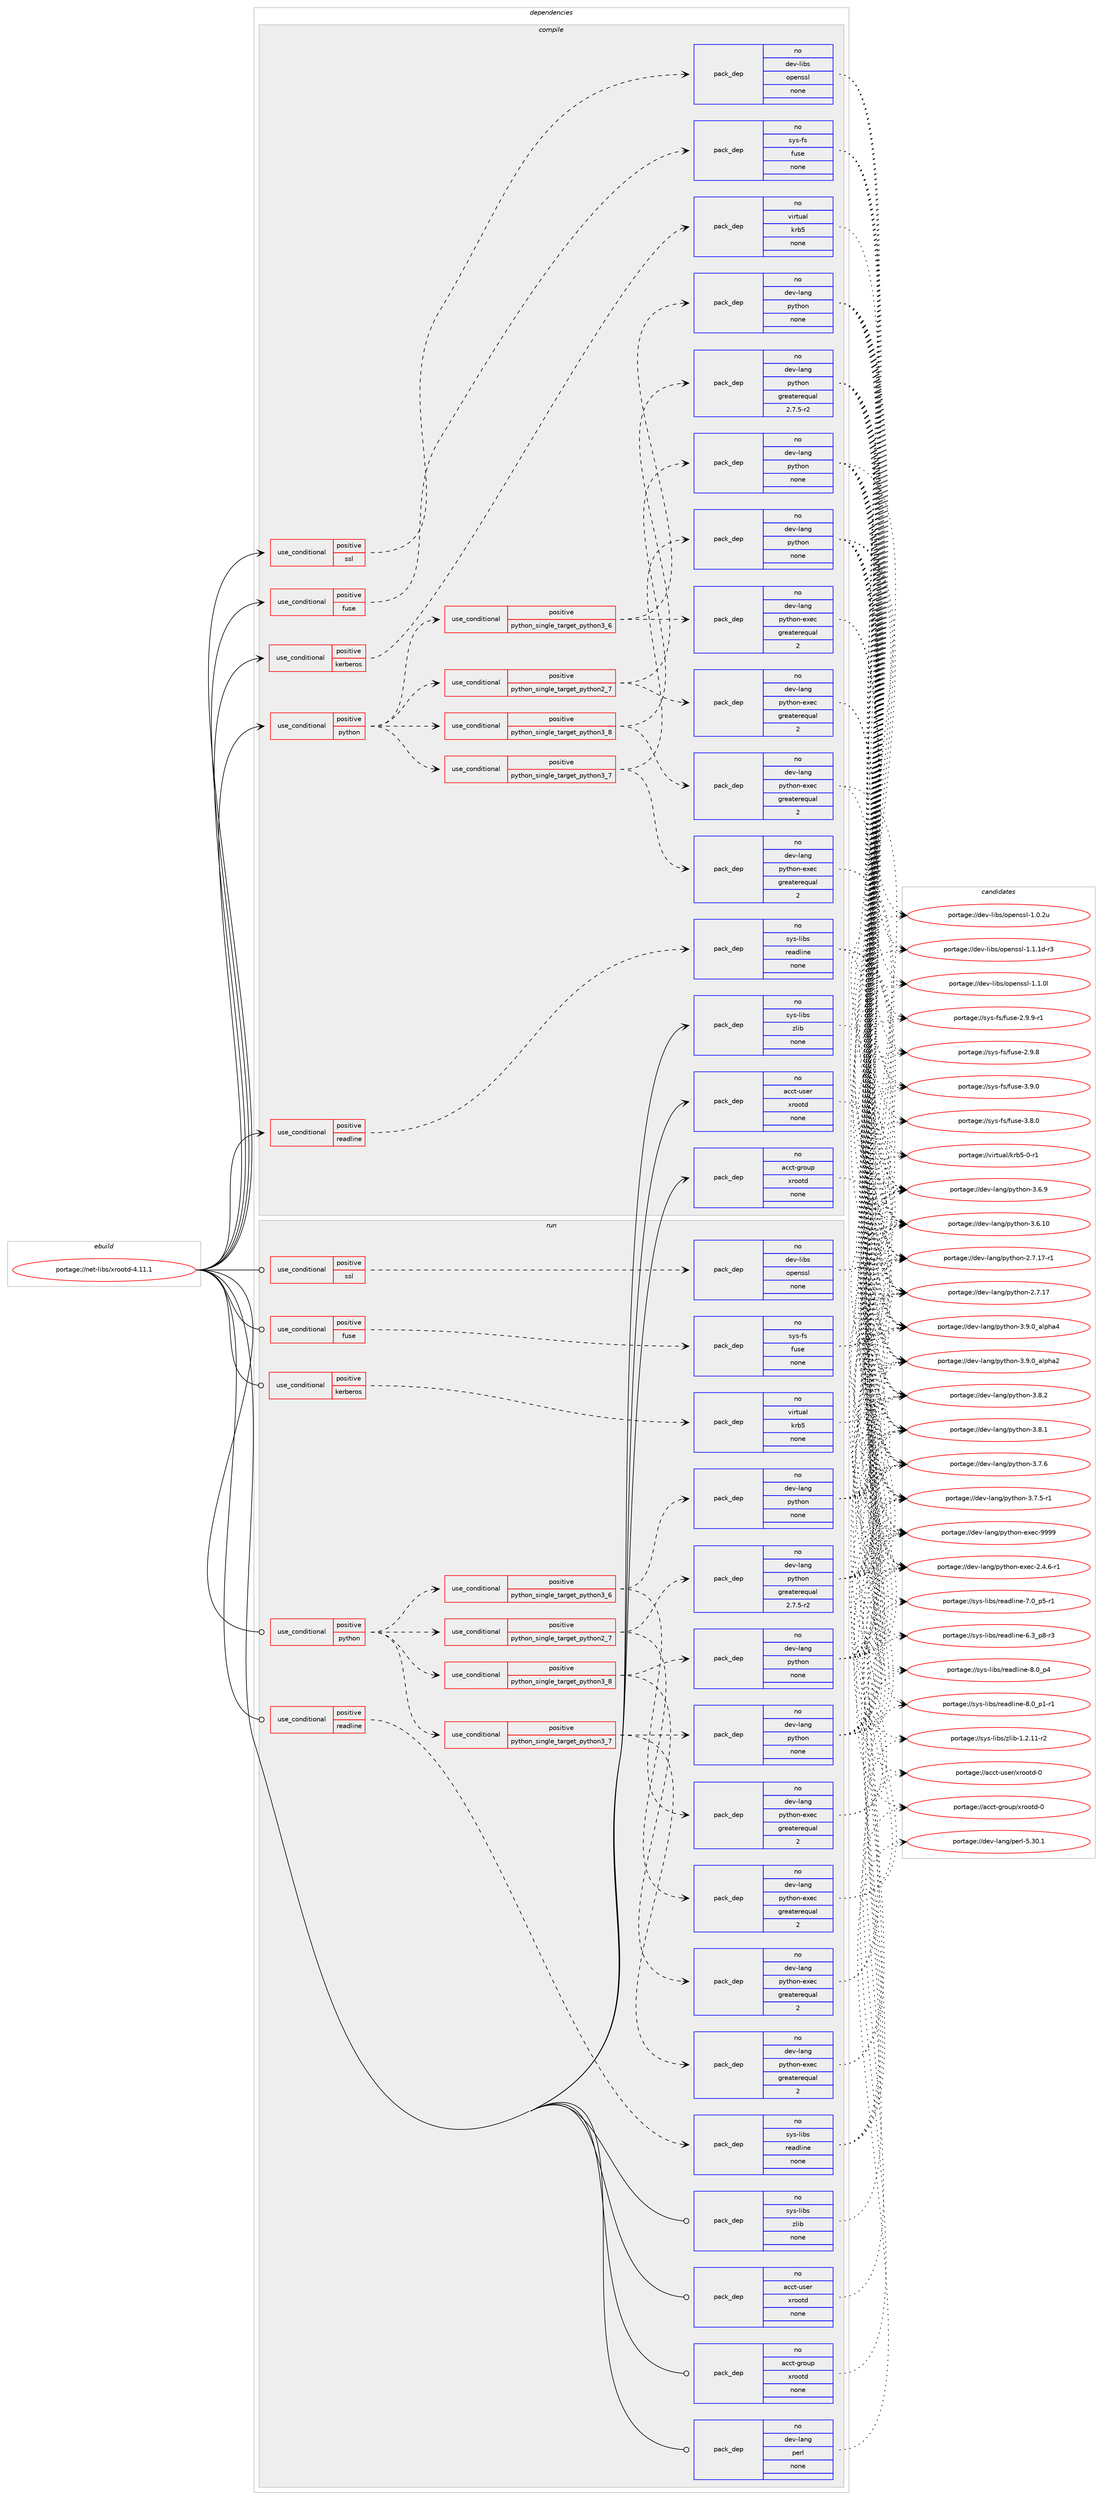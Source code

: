 digraph prolog {

# *************
# Graph options
# *************

newrank=true;
concentrate=true;
compound=true;
graph [rankdir=LR,fontname=Helvetica,fontsize=10,ranksep=1.5];#, ranksep=2.5, nodesep=0.2];
edge  [arrowhead=vee];
node  [fontname=Helvetica,fontsize=10];

# **********
# The ebuild
# **********

subgraph cluster_leftcol {
color=gray;
rank=same;
label=<<i>ebuild</i>>;
id [label="portage://net-libs/xrootd-4.11.1", color=red, width=4, href="../net-libs/xrootd-4.11.1.svg"];
}

# ****************
# The dependencies
# ****************

subgraph cluster_midcol {
color=gray;
label=<<i>dependencies</i>>;
subgraph cluster_compile {
fillcolor="#eeeeee";
style=filled;
label=<<i>compile</i>>;
subgraph cond16178 {
dependency78091 [label=<<TABLE BORDER="0" CELLBORDER="1" CELLSPACING="0" CELLPADDING="4"><TR><TD ROWSPAN="3" CELLPADDING="10">use_conditional</TD></TR><TR><TD>positive</TD></TR><TR><TD>fuse</TD></TR></TABLE>>, shape=none, color=red];
subgraph pack60424 {
dependency78092 [label=<<TABLE BORDER="0" CELLBORDER="1" CELLSPACING="0" CELLPADDING="4" WIDTH="220"><TR><TD ROWSPAN="6" CELLPADDING="30">pack_dep</TD></TR><TR><TD WIDTH="110">no</TD></TR><TR><TD>sys-fs</TD></TR><TR><TD>fuse</TD></TR><TR><TD>none</TD></TR><TR><TD></TD></TR></TABLE>>, shape=none, color=blue];
}
dependency78091:e -> dependency78092:w [weight=20,style="dashed",arrowhead="vee"];
}
id:e -> dependency78091:w [weight=20,style="solid",arrowhead="vee"];
subgraph cond16179 {
dependency78093 [label=<<TABLE BORDER="0" CELLBORDER="1" CELLSPACING="0" CELLPADDING="4"><TR><TD ROWSPAN="3" CELLPADDING="10">use_conditional</TD></TR><TR><TD>positive</TD></TR><TR><TD>kerberos</TD></TR></TABLE>>, shape=none, color=red];
subgraph pack60425 {
dependency78094 [label=<<TABLE BORDER="0" CELLBORDER="1" CELLSPACING="0" CELLPADDING="4" WIDTH="220"><TR><TD ROWSPAN="6" CELLPADDING="30">pack_dep</TD></TR><TR><TD WIDTH="110">no</TD></TR><TR><TD>virtual</TD></TR><TR><TD>krb5</TD></TR><TR><TD>none</TD></TR><TR><TD></TD></TR></TABLE>>, shape=none, color=blue];
}
dependency78093:e -> dependency78094:w [weight=20,style="dashed",arrowhead="vee"];
}
id:e -> dependency78093:w [weight=20,style="solid",arrowhead="vee"];
subgraph cond16180 {
dependency78095 [label=<<TABLE BORDER="0" CELLBORDER="1" CELLSPACING="0" CELLPADDING="4"><TR><TD ROWSPAN="3" CELLPADDING="10">use_conditional</TD></TR><TR><TD>positive</TD></TR><TR><TD>python</TD></TR></TABLE>>, shape=none, color=red];
subgraph cond16181 {
dependency78096 [label=<<TABLE BORDER="0" CELLBORDER="1" CELLSPACING="0" CELLPADDING="4"><TR><TD ROWSPAN="3" CELLPADDING="10">use_conditional</TD></TR><TR><TD>positive</TD></TR><TR><TD>python_single_target_python2_7</TD></TR></TABLE>>, shape=none, color=red];
subgraph pack60426 {
dependency78097 [label=<<TABLE BORDER="0" CELLBORDER="1" CELLSPACING="0" CELLPADDING="4" WIDTH="220"><TR><TD ROWSPAN="6" CELLPADDING="30">pack_dep</TD></TR><TR><TD WIDTH="110">no</TD></TR><TR><TD>dev-lang</TD></TR><TR><TD>python</TD></TR><TR><TD>greaterequal</TD></TR><TR><TD>2.7.5-r2</TD></TR></TABLE>>, shape=none, color=blue];
}
dependency78096:e -> dependency78097:w [weight=20,style="dashed",arrowhead="vee"];
subgraph pack60427 {
dependency78098 [label=<<TABLE BORDER="0" CELLBORDER="1" CELLSPACING="0" CELLPADDING="4" WIDTH="220"><TR><TD ROWSPAN="6" CELLPADDING="30">pack_dep</TD></TR><TR><TD WIDTH="110">no</TD></TR><TR><TD>dev-lang</TD></TR><TR><TD>python-exec</TD></TR><TR><TD>greaterequal</TD></TR><TR><TD>2</TD></TR></TABLE>>, shape=none, color=blue];
}
dependency78096:e -> dependency78098:w [weight=20,style="dashed",arrowhead="vee"];
}
dependency78095:e -> dependency78096:w [weight=20,style="dashed",arrowhead="vee"];
subgraph cond16182 {
dependency78099 [label=<<TABLE BORDER="0" CELLBORDER="1" CELLSPACING="0" CELLPADDING="4"><TR><TD ROWSPAN="3" CELLPADDING="10">use_conditional</TD></TR><TR><TD>positive</TD></TR><TR><TD>python_single_target_python3_6</TD></TR></TABLE>>, shape=none, color=red];
subgraph pack60428 {
dependency78100 [label=<<TABLE BORDER="0" CELLBORDER="1" CELLSPACING="0" CELLPADDING="4" WIDTH="220"><TR><TD ROWSPAN="6" CELLPADDING="30">pack_dep</TD></TR><TR><TD WIDTH="110">no</TD></TR><TR><TD>dev-lang</TD></TR><TR><TD>python</TD></TR><TR><TD>none</TD></TR><TR><TD></TD></TR></TABLE>>, shape=none, color=blue];
}
dependency78099:e -> dependency78100:w [weight=20,style="dashed",arrowhead="vee"];
subgraph pack60429 {
dependency78101 [label=<<TABLE BORDER="0" CELLBORDER="1" CELLSPACING="0" CELLPADDING="4" WIDTH="220"><TR><TD ROWSPAN="6" CELLPADDING="30">pack_dep</TD></TR><TR><TD WIDTH="110">no</TD></TR><TR><TD>dev-lang</TD></TR><TR><TD>python-exec</TD></TR><TR><TD>greaterequal</TD></TR><TR><TD>2</TD></TR></TABLE>>, shape=none, color=blue];
}
dependency78099:e -> dependency78101:w [weight=20,style="dashed",arrowhead="vee"];
}
dependency78095:e -> dependency78099:w [weight=20,style="dashed",arrowhead="vee"];
subgraph cond16183 {
dependency78102 [label=<<TABLE BORDER="0" CELLBORDER="1" CELLSPACING="0" CELLPADDING="4"><TR><TD ROWSPAN="3" CELLPADDING="10">use_conditional</TD></TR><TR><TD>positive</TD></TR><TR><TD>python_single_target_python3_7</TD></TR></TABLE>>, shape=none, color=red];
subgraph pack60430 {
dependency78103 [label=<<TABLE BORDER="0" CELLBORDER="1" CELLSPACING="0" CELLPADDING="4" WIDTH="220"><TR><TD ROWSPAN="6" CELLPADDING="30">pack_dep</TD></TR><TR><TD WIDTH="110">no</TD></TR><TR><TD>dev-lang</TD></TR><TR><TD>python</TD></TR><TR><TD>none</TD></TR><TR><TD></TD></TR></TABLE>>, shape=none, color=blue];
}
dependency78102:e -> dependency78103:w [weight=20,style="dashed",arrowhead="vee"];
subgraph pack60431 {
dependency78104 [label=<<TABLE BORDER="0" CELLBORDER="1" CELLSPACING="0" CELLPADDING="4" WIDTH="220"><TR><TD ROWSPAN="6" CELLPADDING="30">pack_dep</TD></TR><TR><TD WIDTH="110">no</TD></TR><TR><TD>dev-lang</TD></TR><TR><TD>python-exec</TD></TR><TR><TD>greaterequal</TD></TR><TR><TD>2</TD></TR></TABLE>>, shape=none, color=blue];
}
dependency78102:e -> dependency78104:w [weight=20,style="dashed",arrowhead="vee"];
}
dependency78095:e -> dependency78102:w [weight=20,style="dashed",arrowhead="vee"];
subgraph cond16184 {
dependency78105 [label=<<TABLE BORDER="0" CELLBORDER="1" CELLSPACING="0" CELLPADDING="4"><TR><TD ROWSPAN="3" CELLPADDING="10">use_conditional</TD></TR><TR><TD>positive</TD></TR><TR><TD>python_single_target_python3_8</TD></TR></TABLE>>, shape=none, color=red];
subgraph pack60432 {
dependency78106 [label=<<TABLE BORDER="0" CELLBORDER="1" CELLSPACING="0" CELLPADDING="4" WIDTH="220"><TR><TD ROWSPAN="6" CELLPADDING="30">pack_dep</TD></TR><TR><TD WIDTH="110">no</TD></TR><TR><TD>dev-lang</TD></TR><TR><TD>python</TD></TR><TR><TD>none</TD></TR><TR><TD></TD></TR></TABLE>>, shape=none, color=blue];
}
dependency78105:e -> dependency78106:w [weight=20,style="dashed",arrowhead="vee"];
subgraph pack60433 {
dependency78107 [label=<<TABLE BORDER="0" CELLBORDER="1" CELLSPACING="0" CELLPADDING="4" WIDTH="220"><TR><TD ROWSPAN="6" CELLPADDING="30">pack_dep</TD></TR><TR><TD WIDTH="110">no</TD></TR><TR><TD>dev-lang</TD></TR><TR><TD>python-exec</TD></TR><TR><TD>greaterequal</TD></TR><TR><TD>2</TD></TR></TABLE>>, shape=none, color=blue];
}
dependency78105:e -> dependency78107:w [weight=20,style="dashed",arrowhead="vee"];
}
dependency78095:e -> dependency78105:w [weight=20,style="dashed",arrowhead="vee"];
}
id:e -> dependency78095:w [weight=20,style="solid",arrowhead="vee"];
subgraph cond16185 {
dependency78108 [label=<<TABLE BORDER="0" CELLBORDER="1" CELLSPACING="0" CELLPADDING="4"><TR><TD ROWSPAN="3" CELLPADDING="10">use_conditional</TD></TR><TR><TD>positive</TD></TR><TR><TD>readline</TD></TR></TABLE>>, shape=none, color=red];
subgraph pack60434 {
dependency78109 [label=<<TABLE BORDER="0" CELLBORDER="1" CELLSPACING="0" CELLPADDING="4" WIDTH="220"><TR><TD ROWSPAN="6" CELLPADDING="30">pack_dep</TD></TR><TR><TD WIDTH="110">no</TD></TR><TR><TD>sys-libs</TD></TR><TR><TD>readline</TD></TR><TR><TD>none</TD></TR><TR><TD></TD></TR></TABLE>>, shape=none, color=blue];
}
dependency78108:e -> dependency78109:w [weight=20,style="dashed",arrowhead="vee"];
}
id:e -> dependency78108:w [weight=20,style="solid",arrowhead="vee"];
subgraph cond16186 {
dependency78110 [label=<<TABLE BORDER="0" CELLBORDER="1" CELLSPACING="0" CELLPADDING="4"><TR><TD ROWSPAN="3" CELLPADDING="10">use_conditional</TD></TR><TR><TD>positive</TD></TR><TR><TD>ssl</TD></TR></TABLE>>, shape=none, color=red];
subgraph pack60435 {
dependency78111 [label=<<TABLE BORDER="0" CELLBORDER="1" CELLSPACING="0" CELLPADDING="4" WIDTH="220"><TR><TD ROWSPAN="6" CELLPADDING="30">pack_dep</TD></TR><TR><TD WIDTH="110">no</TD></TR><TR><TD>dev-libs</TD></TR><TR><TD>openssl</TD></TR><TR><TD>none</TD></TR><TR><TD></TD></TR></TABLE>>, shape=none, color=blue];
}
dependency78110:e -> dependency78111:w [weight=20,style="dashed",arrowhead="vee"];
}
id:e -> dependency78110:w [weight=20,style="solid",arrowhead="vee"];
subgraph pack60436 {
dependency78112 [label=<<TABLE BORDER="0" CELLBORDER="1" CELLSPACING="0" CELLPADDING="4" WIDTH="220"><TR><TD ROWSPAN="6" CELLPADDING="30">pack_dep</TD></TR><TR><TD WIDTH="110">no</TD></TR><TR><TD>acct-group</TD></TR><TR><TD>xrootd</TD></TR><TR><TD>none</TD></TR><TR><TD></TD></TR></TABLE>>, shape=none, color=blue];
}
id:e -> dependency78112:w [weight=20,style="solid",arrowhead="vee"];
subgraph pack60437 {
dependency78113 [label=<<TABLE BORDER="0" CELLBORDER="1" CELLSPACING="0" CELLPADDING="4" WIDTH="220"><TR><TD ROWSPAN="6" CELLPADDING="30">pack_dep</TD></TR><TR><TD WIDTH="110">no</TD></TR><TR><TD>acct-user</TD></TR><TR><TD>xrootd</TD></TR><TR><TD>none</TD></TR><TR><TD></TD></TR></TABLE>>, shape=none, color=blue];
}
id:e -> dependency78113:w [weight=20,style="solid",arrowhead="vee"];
subgraph pack60438 {
dependency78114 [label=<<TABLE BORDER="0" CELLBORDER="1" CELLSPACING="0" CELLPADDING="4" WIDTH="220"><TR><TD ROWSPAN="6" CELLPADDING="30">pack_dep</TD></TR><TR><TD WIDTH="110">no</TD></TR><TR><TD>sys-libs</TD></TR><TR><TD>zlib</TD></TR><TR><TD>none</TD></TR><TR><TD></TD></TR></TABLE>>, shape=none, color=blue];
}
id:e -> dependency78114:w [weight=20,style="solid",arrowhead="vee"];
}
subgraph cluster_compileandrun {
fillcolor="#eeeeee";
style=filled;
label=<<i>compile and run</i>>;
}
subgraph cluster_run {
fillcolor="#eeeeee";
style=filled;
label=<<i>run</i>>;
subgraph cond16187 {
dependency78115 [label=<<TABLE BORDER="0" CELLBORDER="1" CELLSPACING="0" CELLPADDING="4"><TR><TD ROWSPAN="3" CELLPADDING="10">use_conditional</TD></TR><TR><TD>positive</TD></TR><TR><TD>fuse</TD></TR></TABLE>>, shape=none, color=red];
subgraph pack60439 {
dependency78116 [label=<<TABLE BORDER="0" CELLBORDER="1" CELLSPACING="0" CELLPADDING="4" WIDTH="220"><TR><TD ROWSPAN="6" CELLPADDING="30">pack_dep</TD></TR><TR><TD WIDTH="110">no</TD></TR><TR><TD>sys-fs</TD></TR><TR><TD>fuse</TD></TR><TR><TD>none</TD></TR><TR><TD></TD></TR></TABLE>>, shape=none, color=blue];
}
dependency78115:e -> dependency78116:w [weight=20,style="dashed",arrowhead="vee"];
}
id:e -> dependency78115:w [weight=20,style="solid",arrowhead="odot"];
subgraph cond16188 {
dependency78117 [label=<<TABLE BORDER="0" CELLBORDER="1" CELLSPACING="0" CELLPADDING="4"><TR><TD ROWSPAN="3" CELLPADDING="10">use_conditional</TD></TR><TR><TD>positive</TD></TR><TR><TD>kerberos</TD></TR></TABLE>>, shape=none, color=red];
subgraph pack60440 {
dependency78118 [label=<<TABLE BORDER="0" CELLBORDER="1" CELLSPACING="0" CELLPADDING="4" WIDTH="220"><TR><TD ROWSPAN="6" CELLPADDING="30">pack_dep</TD></TR><TR><TD WIDTH="110">no</TD></TR><TR><TD>virtual</TD></TR><TR><TD>krb5</TD></TR><TR><TD>none</TD></TR><TR><TD></TD></TR></TABLE>>, shape=none, color=blue];
}
dependency78117:e -> dependency78118:w [weight=20,style="dashed",arrowhead="vee"];
}
id:e -> dependency78117:w [weight=20,style="solid",arrowhead="odot"];
subgraph cond16189 {
dependency78119 [label=<<TABLE BORDER="0" CELLBORDER="1" CELLSPACING="0" CELLPADDING="4"><TR><TD ROWSPAN="3" CELLPADDING="10">use_conditional</TD></TR><TR><TD>positive</TD></TR><TR><TD>python</TD></TR></TABLE>>, shape=none, color=red];
subgraph cond16190 {
dependency78120 [label=<<TABLE BORDER="0" CELLBORDER="1" CELLSPACING="0" CELLPADDING="4"><TR><TD ROWSPAN="3" CELLPADDING="10">use_conditional</TD></TR><TR><TD>positive</TD></TR><TR><TD>python_single_target_python2_7</TD></TR></TABLE>>, shape=none, color=red];
subgraph pack60441 {
dependency78121 [label=<<TABLE BORDER="0" CELLBORDER="1" CELLSPACING="0" CELLPADDING="4" WIDTH="220"><TR><TD ROWSPAN="6" CELLPADDING="30">pack_dep</TD></TR><TR><TD WIDTH="110">no</TD></TR><TR><TD>dev-lang</TD></TR><TR><TD>python</TD></TR><TR><TD>greaterequal</TD></TR><TR><TD>2.7.5-r2</TD></TR></TABLE>>, shape=none, color=blue];
}
dependency78120:e -> dependency78121:w [weight=20,style="dashed",arrowhead="vee"];
subgraph pack60442 {
dependency78122 [label=<<TABLE BORDER="0" CELLBORDER="1" CELLSPACING="0" CELLPADDING="4" WIDTH="220"><TR><TD ROWSPAN="6" CELLPADDING="30">pack_dep</TD></TR><TR><TD WIDTH="110">no</TD></TR><TR><TD>dev-lang</TD></TR><TR><TD>python-exec</TD></TR><TR><TD>greaterequal</TD></TR><TR><TD>2</TD></TR></TABLE>>, shape=none, color=blue];
}
dependency78120:e -> dependency78122:w [weight=20,style="dashed",arrowhead="vee"];
}
dependency78119:e -> dependency78120:w [weight=20,style="dashed",arrowhead="vee"];
subgraph cond16191 {
dependency78123 [label=<<TABLE BORDER="0" CELLBORDER="1" CELLSPACING="0" CELLPADDING="4"><TR><TD ROWSPAN="3" CELLPADDING="10">use_conditional</TD></TR><TR><TD>positive</TD></TR><TR><TD>python_single_target_python3_6</TD></TR></TABLE>>, shape=none, color=red];
subgraph pack60443 {
dependency78124 [label=<<TABLE BORDER="0" CELLBORDER="1" CELLSPACING="0" CELLPADDING="4" WIDTH="220"><TR><TD ROWSPAN="6" CELLPADDING="30">pack_dep</TD></TR><TR><TD WIDTH="110">no</TD></TR><TR><TD>dev-lang</TD></TR><TR><TD>python</TD></TR><TR><TD>none</TD></TR><TR><TD></TD></TR></TABLE>>, shape=none, color=blue];
}
dependency78123:e -> dependency78124:w [weight=20,style="dashed",arrowhead="vee"];
subgraph pack60444 {
dependency78125 [label=<<TABLE BORDER="0" CELLBORDER="1" CELLSPACING="0" CELLPADDING="4" WIDTH="220"><TR><TD ROWSPAN="6" CELLPADDING="30">pack_dep</TD></TR><TR><TD WIDTH="110">no</TD></TR><TR><TD>dev-lang</TD></TR><TR><TD>python-exec</TD></TR><TR><TD>greaterequal</TD></TR><TR><TD>2</TD></TR></TABLE>>, shape=none, color=blue];
}
dependency78123:e -> dependency78125:w [weight=20,style="dashed",arrowhead="vee"];
}
dependency78119:e -> dependency78123:w [weight=20,style="dashed",arrowhead="vee"];
subgraph cond16192 {
dependency78126 [label=<<TABLE BORDER="0" CELLBORDER="1" CELLSPACING="0" CELLPADDING="4"><TR><TD ROWSPAN="3" CELLPADDING="10">use_conditional</TD></TR><TR><TD>positive</TD></TR><TR><TD>python_single_target_python3_7</TD></TR></TABLE>>, shape=none, color=red];
subgraph pack60445 {
dependency78127 [label=<<TABLE BORDER="0" CELLBORDER="1" CELLSPACING="0" CELLPADDING="4" WIDTH="220"><TR><TD ROWSPAN="6" CELLPADDING="30">pack_dep</TD></TR><TR><TD WIDTH="110">no</TD></TR><TR><TD>dev-lang</TD></TR><TR><TD>python</TD></TR><TR><TD>none</TD></TR><TR><TD></TD></TR></TABLE>>, shape=none, color=blue];
}
dependency78126:e -> dependency78127:w [weight=20,style="dashed",arrowhead="vee"];
subgraph pack60446 {
dependency78128 [label=<<TABLE BORDER="0" CELLBORDER="1" CELLSPACING="0" CELLPADDING="4" WIDTH="220"><TR><TD ROWSPAN="6" CELLPADDING="30">pack_dep</TD></TR><TR><TD WIDTH="110">no</TD></TR><TR><TD>dev-lang</TD></TR><TR><TD>python-exec</TD></TR><TR><TD>greaterequal</TD></TR><TR><TD>2</TD></TR></TABLE>>, shape=none, color=blue];
}
dependency78126:e -> dependency78128:w [weight=20,style="dashed",arrowhead="vee"];
}
dependency78119:e -> dependency78126:w [weight=20,style="dashed",arrowhead="vee"];
subgraph cond16193 {
dependency78129 [label=<<TABLE BORDER="0" CELLBORDER="1" CELLSPACING="0" CELLPADDING="4"><TR><TD ROWSPAN="3" CELLPADDING="10">use_conditional</TD></TR><TR><TD>positive</TD></TR><TR><TD>python_single_target_python3_8</TD></TR></TABLE>>, shape=none, color=red];
subgraph pack60447 {
dependency78130 [label=<<TABLE BORDER="0" CELLBORDER="1" CELLSPACING="0" CELLPADDING="4" WIDTH="220"><TR><TD ROWSPAN="6" CELLPADDING="30">pack_dep</TD></TR><TR><TD WIDTH="110">no</TD></TR><TR><TD>dev-lang</TD></TR><TR><TD>python</TD></TR><TR><TD>none</TD></TR><TR><TD></TD></TR></TABLE>>, shape=none, color=blue];
}
dependency78129:e -> dependency78130:w [weight=20,style="dashed",arrowhead="vee"];
subgraph pack60448 {
dependency78131 [label=<<TABLE BORDER="0" CELLBORDER="1" CELLSPACING="0" CELLPADDING="4" WIDTH="220"><TR><TD ROWSPAN="6" CELLPADDING="30">pack_dep</TD></TR><TR><TD WIDTH="110">no</TD></TR><TR><TD>dev-lang</TD></TR><TR><TD>python-exec</TD></TR><TR><TD>greaterequal</TD></TR><TR><TD>2</TD></TR></TABLE>>, shape=none, color=blue];
}
dependency78129:e -> dependency78131:w [weight=20,style="dashed",arrowhead="vee"];
}
dependency78119:e -> dependency78129:w [weight=20,style="dashed",arrowhead="vee"];
}
id:e -> dependency78119:w [weight=20,style="solid",arrowhead="odot"];
subgraph cond16194 {
dependency78132 [label=<<TABLE BORDER="0" CELLBORDER="1" CELLSPACING="0" CELLPADDING="4"><TR><TD ROWSPAN="3" CELLPADDING="10">use_conditional</TD></TR><TR><TD>positive</TD></TR><TR><TD>readline</TD></TR></TABLE>>, shape=none, color=red];
subgraph pack60449 {
dependency78133 [label=<<TABLE BORDER="0" CELLBORDER="1" CELLSPACING="0" CELLPADDING="4" WIDTH="220"><TR><TD ROWSPAN="6" CELLPADDING="30">pack_dep</TD></TR><TR><TD WIDTH="110">no</TD></TR><TR><TD>sys-libs</TD></TR><TR><TD>readline</TD></TR><TR><TD>none</TD></TR><TR><TD></TD></TR></TABLE>>, shape=none, color=blue];
}
dependency78132:e -> dependency78133:w [weight=20,style="dashed",arrowhead="vee"];
}
id:e -> dependency78132:w [weight=20,style="solid",arrowhead="odot"];
subgraph cond16195 {
dependency78134 [label=<<TABLE BORDER="0" CELLBORDER="1" CELLSPACING="0" CELLPADDING="4"><TR><TD ROWSPAN="3" CELLPADDING="10">use_conditional</TD></TR><TR><TD>positive</TD></TR><TR><TD>ssl</TD></TR></TABLE>>, shape=none, color=red];
subgraph pack60450 {
dependency78135 [label=<<TABLE BORDER="0" CELLBORDER="1" CELLSPACING="0" CELLPADDING="4" WIDTH="220"><TR><TD ROWSPAN="6" CELLPADDING="30">pack_dep</TD></TR><TR><TD WIDTH="110">no</TD></TR><TR><TD>dev-libs</TD></TR><TR><TD>openssl</TD></TR><TR><TD>none</TD></TR><TR><TD></TD></TR></TABLE>>, shape=none, color=blue];
}
dependency78134:e -> dependency78135:w [weight=20,style="dashed",arrowhead="vee"];
}
id:e -> dependency78134:w [weight=20,style="solid",arrowhead="odot"];
subgraph pack60451 {
dependency78136 [label=<<TABLE BORDER="0" CELLBORDER="1" CELLSPACING="0" CELLPADDING="4" WIDTH="220"><TR><TD ROWSPAN="6" CELLPADDING="30">pack_dep</TD></TR><TR><TD WIDTH="110">no</TD></TR><TR><TD>acct-group</TD></TR><TR><TD>xrootd</TD></TR><TR><TD>none</TD></TR><TR><TD></TD></TR></TABLE>>, shape=none, color=blue];
}
id:e -> dependency78136:w [weight=20,style="solid",arrowhead="odot"];
subgraph pack60452 {
dependency78137 [label=<<TABLE BORDER="0" CELLBORDER="1" CELLSPACING="0" CELLPADDING="4" WIDTH="220"><TR><TD ROWSPAN="6" CELLPADDING="30">pack_dep</TD></TR><TR><TD WIDTH="110">no</TD></TR><TR><TD>acct-user</TD></TR><TR><TD>xrootd</TD></TR><TR><TD>none</TD></TR><TR><TD></TD></TR></TABLE>>, shape=none, color=blue];
}
id:e -> dependency78137:w [weight=20,style="solid",arrowhead="odot"];
subgraph pack60453 {
dependency78138 [label=<<TABLE BORDER="0" CELLBORDER="1" CELLSPACING="0" CELLPADDING="4" WIDTH="220"><TR><TD ROWSPAN="6" CELLPADDING="30">pack_dep</TD></TR><TR><TD WIDTH="110">no</TD></TR><TR><TD>dev-lang</TD></TR><TR><TD>perl</TD></TR><TR><TD>none</TD></TR><TR><TD></TD></TR></TABLE>>, shape=none, color=blue];
}
id:e -> dependency78138:w [weight=20,style="solid",arrowhead="odot"];
subgraph pack60454 {
dependency78139 [label=<<TABLE BORDER="0" CELLBORDER="1" CELLSPACING="0" CELLPADDING="4" WIDTH="220"><TR><TD ROWSPAN="6" CELLPADDING="30">pack_dep</TD></TR><TR><TD WIDTH="110">no</TD></TR><TR><TD>sys-libs</TD></TR><TR><TD>zlib</TD></TR><TR><TD>none</TD></TR><TR><TD></TD></TR></TABLE>>, shape=none, color=blue];
}
id:e -> dependency78139:w [weight=20,style="solid",arrowhead="odot"];
}
}

# **************
# The candidates
# **************

subgraph cluster_choices {
rank=same;
color=gray;
label=<<i>candidates</i>>;

subgraph choice60424 {
color=black;
nodesep=1;
choice1151211154510211547102117115101455146574648 [label="portage://sys-fs/fuse-3.9.0", color=red, width=4,href="../sys-fs/fuse-3.9.0.svg"];
choice1151211154510211547102117115101455146564648 [label="portage://sys-fs/fuse-3.8.0", color=red, width=4,href="../sys-fs/fuse-3.8.0.svg"];
choice11512111545102115471021171151014550465746574511449 [label="portage://sys-fs/fuse-2.9.9-r1", color=red, width=4,href="../sys-fs/fuse-2.9.9-r1.svg"];
choice1151211154510211547102117115101455046574656 [label="portage://sys-fs/fuse-2.9.8", color=red, width=4,href="../sys-fs/fuse-2.9.8.svg"];
dependency78092:e -> choice1151211154510211547102117115101455146574648:w [style=dotted,weight="100"];
dependency78092:e -> choice1151211154510211547102117115101455146564648:w [style=dotted,weight="100"];
dependency78092:e -> choice11512111545102115471021171151014550465746574511449:w [style=dotted,weight="100"];
dependency78092:e -> choice1151211154510211547102117115101455046574656:w [style=dotted,weight="100"];
}
subgraph choice60425 {
color=black;
nodesep=1;
choice1181051141161179710847107114985345484511449 [label="portage://virtual/krb5-0-r1", color=red, width=4,href="../virtual/krb5-0-r1.svg"];
dependency78094:e -> choice1181051141161179710847107114985345484511449:w [style=dotted,weight="100"];
}
subgraph choice60426 {
color=black;
nodesep=1;
choice10010111845108971101034711212111610411111045514657464895971081121049752 [label="portage://dev-lang/python-3.9.0_alpha4", color=red, width=4,href="../dev-lang/python-3.9.0_alpha4.svg"];
choice10010111845108971101034711212111610411111045514657464895971081121049750 [label="portage://dev-lang/python-3.9.0_alpha2", color=red, width=4,href="../dev-lang/python-3.9.0_alpha2.svg"];
choice100101118451089711010347112121116104111110455146564650 [label="portage://dev-lang/python-3.8.2", color=red, width=4,href="../dev-lang/python-3.8.2.svg"];
choice100101118451089711010347112121116104111110455146564649 [label="portage://dev-lang/python-3.8.1", color=red, width=4,href="../dev-lang/python-3.8.1.svg"];
choice100101118451089711010347112121116104111110455146554654 [label="portage://dev-lang/python-3.7.6", color=red, width=4,href="../dev-lang/python-3.7.6.svg"];
choice1001011184510897110103471121211161041111104551465546534511449 [label="portage://dev-lang/python-3.7.5-r1", color=red, width=4,href="../dev-lang/python-3.7.5-r1.svg"];
choice100101118451089711010347112121116104111110455146544657 [label="portage://dev-lang/python-3.6.9", color=red, width=4,href="../dev-lang/python-3.6.9.svg"];
choice10010111845108971101034711212111610411111045514654464948 [label="portage://dev-lang/python-3.6.10", color=red, width=4,href="../dev-lang/python-3.6.10.svg"];
choice100101118451089711010347112121116104111110455046554649554511449 [label="portage://dev-lang/python-2.7.17-r1", color=red, width=4,href="../dev-lang/python-2.7.17-r1.svg"];
choice10010111845108971101034711212111610411111045504655464955 [label="portage://dev-lang/python-2.7.17", color=red, width=4,href="../dev-lang/python-2.7.17.svg"];
dependency78097:e -> choice10010111845108971101034711212111610411111045514657464895971081121049752:w [style=dotted,weight="100"];
dependency78097:e -> choice10010111845108971101034711212111610411111045514657464895971081121049750:w [style=dotted,weight="100"];
dependency78097:e -> choice100101118451089711010347112121116104111110455146564650:w [style=dotted,weight="100"];
dependency78097:e -> choice100101118451089711010347112121116104111110455146564649:w [style=dotted,weight="100"];
dependency78097:e -> choice100101118451089711010347112121116104111110455146554654:w [style=dotted,weight="100"];
dependency78097:e -> choice1001011184510897110103471121211161041111104551465546534511449:w [style=dotted,weight="100"];
dependency78097:e -> choice100101118451089711010347112121116104111110455146544657:w [style=dotted,weight="100"];
dependency78097:e -> choice10010111845108971101034711212111610411111045514654464948:w [style=dotted,weight="100"];
dependency78097:e -> choice100101118451089711010347112121116104111110455046554649554511449:w [style=dotted,weight="100"];
dependency78097:e -> choice10010111845108971101034711212111610411111045504655464955:w [style=dotted,weight="100"];
}
subgraph choice60427 {
color=black;
nodesep=1;
choice10010111845108971101034711212111610411111045101120101994557575757 [label="portage://dev-lang/python-exec-9999", color=red, width=4,href="../dev-lang/python-exec-9999.svg"];
choice10010111845108971101034711212111610411111045101120101994550465246544511449 [label="portage://dev-lang/python-exec-2.4.6-r1", color=red, width=4,href="../dev-lang/python-exec-2.4.6-r1.svg"];
dependency78098:e -> choice10010111845108971101034711212111610411111045101120101994557575757:w [style=dotted,weight="100"];
dependency78098:e -> choice10010111845108971101034711212111610411111045101120101994550465246544511449:w [style=dotted,weight="100"];
}
subgraph choice60428 {
color=black;
nodesep=1;
choice10010111845108971101034711212111610411111045514657464895971081121049752 [label="portage://dev-lang/python-3.9.0_alpha4", color=red, width=4,href="../dev-lang/python-3.9.0_alpha4.svg"];
choice10010111845108971101034711212111610411111045514657464895971081121049750 [label="portage://dev-lang/python-3.9.0_alpha2", color=red, width=4,href="../dev-lang/python-3.9.0_alpha2.svg"];
choice100101118451089711010347112121116104111110455146564650 [label="portage://dev-lang/python-3.8.2", color=red, width=4,href="../dev-lang/python-3.8.2.svg"];
choice100101118451089711010347112121116104111110455146564649 [label="portage://dev-lang/python-3.8.1", color=red, width=4,href="../dev-lang/python-3.8.1.svg"];
choice100101118451089711010347112121116104111110455146554654 [label="portage://dev-lang/python-3.7.6", color=red, width=4,href="../dev-lang/python-3.7.6.svg"];
choice1001011184510897110103471121211161041111104551465546534511449 [label="portage://dev-lang/python-3.7.5-r1", color=red, width=4,href="../dev-lang/python-3.7.5-r1.svg"];
choice100101118451089711010347112121116104111110455146544657 [label="portage://dev-lang/python-3.6.9", color=red, width=4,href="../dev-lang/python-3.6.9.svg"];
choice10010111845108971101034711212111610411111045514654464948 [label="portage://dev-lang/python-3.6.10", color=red, width=4,href="../dev-lang/python-3.6.10.svg"];
choice100101118451089711010347112121116104111110455046554649554511449 [label="portage://dev-lang/python-2.7.17-r1", color=red, width=4,href="../dev-lang/python-2.7.17-r1.svg"];
choice10010111845108971101034711212111610411111045504655464955 [label="portage://dev-lang/python-2.7.17", color=red, width=4,href="../dev-lang/python-2.7.17.svg"];
dependency78100:e -> choice10010111845108971101034711212111610411111045514657464895971081121049752:w [style=dotted,weight="100"];
dependency78100:e -> choice10010111845108971101034711212111610411111045514657464895971081121049750:w [style=dotted,weight="100"];
dependency78100:e -> choice100101118451089711010347112121116104111110455146564650:w [style=dotted,weight="100"];
dependency78100:e -> choice100101118451089711010347112121116104111110455146564649:w [style=dotted,weight="100"];
dependency78100:e -> choice100101118451089711010347112121116104111110455146554654:w [style=dotted,weight="100"];
dependency78100:e -> choice1001011184510897110103471121211161041111104551465546534511449:w [style=dotted,weight="100"];
dependency78100:e -> choice100101118451089711010347112121116104111110455146544657:w [style=dotted,weight="100"];
dependency78100:e -> choice10010111845108971101034711212111610411111045514654464948:w [style=dotted,weight="100"];
dependency78100:e -> choice100101118451089711010347112121116104111110455046554649554511449:w [style=dotted,weight="100"];
dependency78100:e -> choice10010111845108971101034711212111610411111045504655464955:w [style=dotted,weight="100"];
}
subgraph choice60429 {
color=black;
nodesep=1;
choice10010111845108971101034711212111610411111045101120101994557575757 [label="portage://dev-lang/python-exec-9999", color=red, width=4,href="../dev-lang/python-exec-9999.svg"];
choice10010111845108971101034711212111610411111045101120101994550465246544511449 [label="portage://dev-lang/python-exec-2.4.6-r1", color=red, width=4,href="../dev-lang/python-exec-2.4.6-r1.svg"];
dependency78101:e -> choice10010111845108971101034711212111610411111045101120101994557575757:w [style=dotted,weight="100"];
dependency78101:e -> choice10010111845108971101034711212111610411111045101120101994550465246544511449:w [style=dotted,weight="100"];
}
subgraph choice60430 {
color=black;
nodesep=1;
choice10010111845108971101034711212111610411111045514657464895971081121049752 [label="portage://dev-lang/python-3.9.0_alpha4", color=red, width=4,href="../dev-lang/python-3.9.0_alpha4.svg"];
choice10010111845108971101034711212111610411111045514657464895971081121049750 [label="portage://dev-lang/python-3.9.0_alpha2", color=red, width=4,href="../dev-lang/python-3.9.0_alpha2.svg"];
choice100101118451089711010347112121116104111110455146564650 [label="portage://dev-lang/python-3.8.2", color=red, width=4,href="../dev-lang/python-3.8.2.svg"];
choice100101118451089711010347112121116104111110455146564649 [label="portage://dev-lang/python-3.8.1", color=red, width=4,href="../dev-lang/python-3.8.1.svg"];
choice100101118451089711010347112121116104111110455146554654 [label="portage://dev-lang/python-3.7.6", color=red, width=4,href="../dev-lang/python-3.7.6.svg"];
choice1001011184510897110103471121211161041111104551465546534511449 [label="portage://dev-lang/python-3.7.5-r1", color=red, width=4,href="../dev-lang/python-3.7.5-r1.svg"];
choice100101118451089711010347112121116104111110455146544657 [label="portage://dev-lang/python-3.6.9", color=red, width=4,href="../dev-lang/python-3.6.9.svg"];
choice10010111845108971101034711212111610411111045514654464948 [label="portage://dev-lang/python-3.6.10", color=red, width=4,href="../dev-lang/python-3.6.10.svg"];
choice100101118451089711010347112121116104111110455046554649554511449 [label="portage://dev-lang/python-2.7.17-r1", color=red, width=4,href="../dev-lang/python-2.7.17-r1.svg"];
choice10010111845108971101034711212111610411111045504655464955 [label="portage://dev-lang/python-2.7.17", color=red, width=4,href="../dev-lang/python-2.7.17.svg"];
dependency78103:e -> choice10010111845108971101034711212111610411111045514657464895971081121049752:w [style=dotted,weight="100"];
dependency78103:e -> choice10010111845108971101034711212111610411111045514657464895971081121049750:w [style=dotted,weight="100"];
dependency78103:e -> choice100101118451089711010347112121116104111110455146564650:w [style=dotted,weight="100"];
dependency78103:e -> choice100101118451089711010347112121116104111110455146564649:w [style=dotted,weight="100"];
dependency78103:e -> choice100101118451089711010347112121116104111110455146554654:w [style=dotted,weight="100"];
dependency78103:e -> choice1001011184510897110103471121211161041111104551465546534511449:w [style=dotted,weight="100"];
dependency78103:e -> choice100101118451089711010347112121116104111110455146544657:w [style=dotted,weight="100"];
dependency78103:e -> choice10010111845108971101034711212111610411111045514654464948:w [style=dotted,weight="100"];
dependency78103:e -> choice100101118451089711010347112121116104111110455046554649554511449:w [style=dotted,weight="100"];
dependency78103:e -> choice10010111845108971101034711212111610411111045504655464955:w [style=dotted,weight="100"];
}
subgraph choice60431 {
color=black;
nodesep=1;
choice10010111845108971101034711212111610411111045101120101994557575757 [label="portage://dev-lang/python-exec-9999", color=red, width=4,href="../dev-lang/python-exec-9999.svg"];
choice10010111845108971101034711212111610411111045101120101994550465246544511449 [label="portage://dev-lang/python-exec-2.4.6-r1", color=red, width=4,href="../dev-lang/python-exec-2.4.6-r1.svg"];
dependency78104:e -> choice10010111845108971101034711212111610411111045101120101994557575757:w [style=dotted,weight="100"];
dependency78104:e -> choice10010111845108971101034711212111610411111045101120101994550465246544511449:w [style=dotted,weight="100"];
}
subgraph choice60432 {
color=black;
nodesep=1;
choice10010111845108971101034711212111610411111045514657464895971081121049752 [label="portage://dev-lang/python-3.9.0_alpha4", color=red, width=4,href="../dev-lang/python-3.9.0_alpha4.svg"];
choice10010111845108971101034711212111610411111045514657464895971081121049750 [label="portage://dev-lang/python-3.9.0_alpha2", color=red, width=4,href="../dev-lang/python-3.9.0_alpha2.svg"];
choice100101118451089711010347112121116104111110455146564650 [label="portage://dev-lang/python-3.8.2", color=red, width=4,href="../dev-lang/python-3.8.2.svg"];
choice100101118451089711010347112121116104111110455146564649 [label="portage://dev-lang/python-3.8.1", color=red, width=4,href="../dev-lang/python-3.8.1.svg"];
choice100101118451089711010347112121116104111110455146554654 [label="portage://dev-lang/python-3.7.6", color=red, width=4,href="../dev-lang/python-3.7.6.svg"];
choice1001011184510897110103471121211161041111104551465546534511449 [label="portage://dev-lang/python-3.7.5-r1", color=red, width=4,href="../dev-lang/python-3.7.5-r1.svg"];
choice100101118451089711010347112121116104111110455146544657 [label="portage://dev-lang/python-3.6.9", color=red, width=4,href="../dev-lang/python-3.6.9.svg"];
choice10010111845108971101034711212111610411111045514654464948 [label="portage://dev-lang/python-3.6.10", color=red, width=4,href="../dev-lang/python-3.6.10.svg"];
choice100101118451089711010347112121116104111110455046554649554511449 [label="portage://dev-lang/python-2.7.17-r1", color=red, width=4,href="../dev-lang/python-2.7.17-r1.svg"];
choice10010111845108971101034711212111610411111045504655464955 [label="portage://dev-lang/python-2.7.17", color=red, width=4,href="../dev-lang/python-2.7.17.svg"];
dependency78106:e -> choice10010111845108971101034711212111610411111045514657464895971081121049752:w [style=dotted,weight="100"];
dependency78106:e -> choice10010111845108971101034711212111610411111045514657464895971081121049750:w [style=dotted,weight="100"];
dependency78106:e -> choice100101118451089711010347112121116104111110455146564650:w [style=dotted,weight="100"];
dependency78106:e -> choice100101118451089711010347112121116104111110455146564649:w [style=dotted,weight="100"];
dependency78106:e -> choice100101118451089711010347112121116104111110455146554654:w [style=dotted,weight="100"];
dependency78106:e -> choice1001011184510897110103471121211161041111104551465546534511449:w [style=dotted,weight="100"];
dependency78106:e -> choice100101118451089711010347112121116104111110455146544657:w [style=dotted,weight="100"];
dependency78106:e -> choice10010111845108971101034711212111610411111045514654464948:w [style=dotted,weight="100"];
dependency78106:e -> choice100101118451089711010347112121116104111110455046554649554511449:w [style=dotted,weight="100"];
dependency78106:e -> choice10010111845108971101034711212111610411111045504655464955:w [style=dotted,weight="100"];
}
subgraph choice60433 {
color=black;
nodesep=1;
choice10010111845108971101034711212111610411111045101120101994557575757 [label="portage://dev-lang/python-exec-9999", color=red, width=4,href="../dev-lang/python-exec-9999.svg"];
choice10010111845108971101034711212111610411111045101120101994550465246544511449 [label="portage://dev-lang/python-exec-2.4.6-r1", color=red, width=4,href="../dev-lang/python-exec-2.4.6-r1.svg"];
dependency78107:e -> choice10010111845108971101034711212111610411111045101120101994557575757:w [style=dotted,weight="100"];
dependency78107:e -> choice10010111845108971101034711212111610411111045101120101994550465246544511449:w [style=dotted,weight="100"];
}
subgraph choice60434 {
color=black;
nodesep=1;
choice11512111545108105981154711410197100108105110101455646489511252 [label="portage://sys-libs/readline-8.0_p4", color=red, width=4,href="../sys-libs/readline-8.0_p4.svg"];
choice115121115451081059811547114101971001081051101014556464895112494511449 [label="portage://sys-libs/readline-8.0_p1-r1", color=red, width=4,href="../sys-libs/readline-8.0_p1-r1.svg"];
choice115121115451081059811547114101971001081051101014555464895112534511449 [label="portage://sys-libs/readline-7.0_p5-r1", color=red, width=4,href="../sys-libs/readline-7.0_p5-r1.svg"];
choice115121115451081059811547114101971001081051101014554465195112564511451 [label="portage://sys-libs/readline-6.3_p8-r3", color=red, width=4,href="../sys-libs/readline-6.3_p8-r3.svg"];
dependency78109:e -> choice11512111545108105981154711410197100108105110101455646489511252:w [style=dotted,weight="100"];
dependency78109:e -> choice115121115451081059811547114101971001081051101014556464895112494511449:w [style=dotted,weight="100"];
dependency78109:e -> choice115121115451081059811547114101971001081051101014555464895112534511449:w [style=dotted,weight="100"];
dependency78109:e -> choice115121115451081059811547114101971001081051101014554465195112564511451:w [style=dotted,weight="100"];
}
subgraph choice60435 {
color=black;
nodesep=1;
choice1001011184510810598115471111121011101151151084549464946491004511451 [label="portage://dev-libs/openssl-1.1.1d-r3", color=red, width=4,href="../dev-libs/openssl-1.1.1d-r3.svg"];
choice100101118451081059811547111112101110115115108454946494648108 [label="portage://dev-libs/openssl-1.1.0l", color=red, width=4,href="../dev-libs/openssl-1.1.0l.svg"];
choice100101118451081059811547111112101110115115108454946484650117 [label="portage://dev-libs/openssl-1.0.2u", color=red, width=4,href="../dev-libs/openssl-1.0.2u.svg"];
dependency78111:e -> choice1001011184510810598115471111121011101151151084549464946491004511451:w [style=dotted,weight="100"];
dependency78111:e -> choice100101118451081059811547111112101110115115108454946494648108:w [style=dotted,weight="100"];
dependency78111:e -> choice100101118451081059811547111112101110115115108454946484650117:w [style=dotted,weight="100"];
}
subgraph choice60436 {
color=black;
nodesep=1;
choice97999911645103114111117112471201141111111161004548 [label="portage://acct-group/xrootd-0", color=red, width=4,href="../acct-group/xrootd-0.svg"];
dependency78112:e -> choice97999911645103114111117112471201141111111161004548:w [style=dotted,weight="100"];
}
subgraph choice60437 {
color=black;
nodesep=1;
choice97999911645117115101114471201141111111161004548 [label="portage://acct-user/xrootd-0", color=red, width=4,href="../acct-user/xrootd-0.svg"];
dependency78113:e -> choice97999911645117115101114471201141111111161004548:w [style=dotted,weight="100"];
}
subgraph choice60438 {
color=black;
nodesep=1;
choice11512111545108105981154712210810598454946504649494511450 [label="portage://sys-libs/zlib-1.2.11-r2", color=red, width=4,href="../sys-libs/zlib-1.2.11-r2.svg"];
dependency78114:e -> choice11512111545108105981154712210810598454946504649494511450:w [style=dotted,weight="100"];
}
subgraph choice60439 {
color=black;
nodesep=1;
choice1151211154510211547102117115101455146574648 [label="portage://sys-fs/fuse-3.9.0", color=red, width=4,href="../sys-fs/fuse-3.9.0.svg"];
choice1151211154510211547102117115101455146564648 [label="portage://sys-fs/fuse-3.8.0", color=red, width=4,href="../sys-fs/fuse-3.8.0.svg"];
choice11512111545102115471021171151014550465746574511449 [label="portage://sys-fs/fuse-2.9.9-r1", color=red, width=4,href="../sys-fs/fuse-2.9.9-r1.svg"];
choice1151211154510211547102117115101455046574656 [label="portage://sys-fs/fuse-2.9.8", color=red, width=4,href="../sys-fs/fuse-2.9.8.svg"];
dependency78116:e -> choice1151211154510211547102117115101455146574648:w [style=dotted,weight="100"];
dependency78116:e -> choice1151211154510211547102117115101455146564648:w [style=dotted,weight="100"];
dependency78116:e -> choice11512111545102115471021171151014550465746574511449:w [style=dotted,weight="100"];
dependency78116:e -> choice1151211154510211547102117115101455046574656:w [style=dotted,weight="100"];
}
subgraph choice60440 {
color=black;
nodesep=1;
choice1181051141161179710847107114985345484511449 [label="portage://virtual/krb5-0-r1", color=red, width=4,href="../virtual/krb5-0-r1.svg"];
dependency78118:e -> choice1181051141161179710847107114985345484511449:w [style=dotted,weight="100"];
}
subgraph choice60441 {
color=black;
nodesep=1;
choice10010111845108971101034711212111610411111045514657464895971081121049752 [label="portage://dev-lang/python-3.9.0_alpha4", color=red, width=4,href="../dev-lang/python-3.9.0_alpha4.svg"];
choice10010111845108971101034711212111610411111045514657464895971081121049750 [label="portage://dev-lang/python-3.9.0_alpha2", color=red, width=4,href="../dev-lang/python-3.9.0_alpha2.svg"];
choice100101118451089711010347112121116104111110455146564650 [label="portage://dev-lang/python-3.8.2", color=red, width=4,href="../dev-lang/python-3.8.2.svg"];
choice100101118451089711010347112121116104111110455146564649 [label="portage://dev-lang/python-3.8.1", color=red, width=4,href="../dev-lang/python-3.8.1.svg"];
choice100101118451089711010347112121116104111110455146554654 [label="portage://dev-lang/python-3.7.6", color=red, width=4,href="../dev-lang/python-3.7.6.svg"];
choice1001011184510897110103471121211161041111104551465546534511449 [label="portage://dev-lang/python-3.7.5-r1", color=red, width=4,href="../dev-lang/python-3.7.5-r1.svg"];
choice100101118451089711010347112121116104111110455146544657 [label="portage://dev-lang/python-3.6.9", color=red, width=4,href="../dev-lang/python-3.6.9.svg"];
choice10010111845108971101034711212111610411111045514654464948 [label="portage://dev-lang/python-3.6.10", color=red, width=4,href="../dev-lang/python-3.6.10.svg"];
choice100101118451089711010347112121116104111110455046554649554511449 [label="portage://dev-lang/python-2.7.17-r1", color=red, width=4,href="../dev-lang/python-2.7.17-r1.svg"];
choice10010111845108971101034711212111610411111045504655464955 [label="portage://dev-lang/python-2.7.17", color=red, width=4,href="../dev-lang/python-2.7.17.svg"];
dependency78121:e -> choice10010111845108971101034711212111610411111045514657464895971081121049752:w [style=dotted,weight="100"];
dependency78121:e -> choice10010111845108971101034711212111610411111045514657464895971081121049750:w [style=dotted,weight="100"];
dependency78121:e -> choice100101118451089711010347112121116104111110455146564650:w [style=dotted,weight="100"];
dependency78121:e -> choice100101118451089711010347112121116104111110455146564649:w [style=dotted,weight="100"];
dependency78121:e -> choice100101118451089711010347112121116104111110455146554654:w [style=dotted,weight="100"];
dependency78121:e -> choice1001011184510897110103471121211161041111104551465546534511449:w [style=dotted,weight="100"];
dependency78121:e -> choice100101118451089711010347112121116104111110455146544657:w [style=dotted,weight="100"];
dependency78121:e -> choice10010111845108971101034711212111610411111045514654464948:w [style=dotted,weight="100"];
dependency78121:e -> choice100101118451089711010347112121116104111110455046554649554511449:w [style=dotted,weight="100"];
dependency78121:e -> choice10010111845108971101034711212111610411111045504655464955:w [style=dotted,weight="100"];
}
subgraph choice60442 {
color=black;
nodesep=1;
choice10010111845108971101034711212111610411111045101120101994557575757 [label="portage://dev-lang/python-exec-9999", color=red, width=4,href="../dev-lang/python-exec-9999.svg"];
choice10010111845108971101034711212111610411111045101120101994550465246544511449 [label="portage://dev-lang/python-exec-2.4.6-r1", color=red, width=4,href="../dev-lang/python-exec-2.4.6-r1.svg"];
dependency78122:e -> choice10010111845108971101034711212111610411111045101120101994557575757:w [style=dotted,weight="100"];
dependency78122:e -> choice10010111845108971101034711212111610411111045101120101994550465246544511449:w [style=dotted,weight="100"];
}
subgraph choice60443 {
color=black;
nodesep=1;
choice10010111845108971101034711212111610411111045514657464895971081121049752 [label="portage://dev-lang/python-3.9.0_alpha4", color=red, width=4,href="../dev-lang/python-3.9.0_alpha4.svg"];
choice10010111845108971101034711212111610411111045514657464895971081121049750 [label="portage://dev-lang/python-3.9.0_alpha2", color=red, width=4,href="../dev-lang/python-3.9.0_alpha2.svg"];
choice100101118451089711010347112121116104111110455146564650 [label="portage://dev-lang/python-3.8.2", color=red, width=4,href="../dev-lang/python-3.8.2.svg"];
choice100101118451089711010347112121116104111110455146564649 [label="portage://dev-lang/python-3.8.1", color=red, width=4,href="../dev-lang/python-3.8.1.svg"];
choice100101118451089711010347112121116104111110455146554654 [label="portage://dev-lang/python-3.7.6", color=red, width=4,href="../dev-lang/python-3.7.6.svg"];
choice1001011184510897110103471121211161041111104551465546534511449 [label="portage://dev-lang/python-3.7.5-r1", color=red, width=4,href="../dev-lang/python-3.7.5-r1.svg"];
choice100101118451089711010347112121116104111110455146544657 [label="portage://dev-lang/python-3.6.9", color=red, width=4,href="../dev-lang/python-3.6.9.svg"];
choice10010111845108971101034711212111610411111045514654464948 [label="portage://dev-lang/python-3.6.10", color=red, width=4,href="../dev-lang/python-3.6.10.svg"];
choice100101118451089711010347112121116104111110455046554649554511449 [label="portage://dev-lang/python-2.7.17-r1", color=red, width=4,href="../dev-lang/python-2.7.17-r1.svg"];
choice10010111845108971101034711212111610411111045504655464955 [label="portage://dev-lang/python-2.7.17", color=red, width=4,href="../dev-lang/python-2.7.17.svg"];
dependency78124:e -> choice10010111845108971101034711212111610411111045514657464895971081121049752:w [style=dotted,weight="100"];
dependency78124:e -> choice10010111845108971101034711212111610411111045514657464895971081121049750:w [style=dotted,weight="100"];
dependency78124:e -> choice100101118451089711010347112121116104111110455146564650:w [style=dotted,weight="100"];
dependency78124:e -> choice100101118451089711010347112121116104111110455146564649:w [style=dotted,weight="100"];
dependency78124:e -> choice100101118451089711010347112121116104111110455146554654:w [style=dotted,weight="100"];
dependency78124:e -> choice1001011184510897110103471121211161041111104551465546534511449:w [style=dotted,weight="100"];
dependency78124:e -> choice100101118451089711010347112121116104111110455146544657:w [style=dotted,weight="100"];
dependency78124:e -> choice10010111845108971101034711212111610411111045514654464948:w [style=dotted,weight="100"];
dependency78124:e -> choice100101118451089711010347112121116104111110455046554649554511449:w [style=dotted,weight="100"];
dependency78124:e -> choice10010111845108971101034711212111610411111045504655464955:w [style=dotted,weight="100"];
}
subgraph choice60444 {
color=black;
nodesep=1;
choice10010111845108971101034711212111610411111045101120101994557575757 [label="portage://dev-lang/python-exec-9999", color=red, width=4,href="../dev-lang/python-exec-9999.svg"];
choice10010111845108971101034711212111610411111045101120101994550465246544511449 [label="portage://dev-lang/python-exec-2.4.6-r1", color=red, width=4,href="../dev-lang/python-exec-2.4.6-r1.svg"];
dependency78125:e -> choice10010111845108971101034711212111610411111045101120101994557575757:w [style=dotted,weight="100"];
dependency78125:e -> choice10010111845108971101034711212111610411111045101120101994550465246544511449:w [style=dotted,weight="100"];
}
subgraph choice60445 {
color=black;
nodesep=1;
choice10010111845108971101034711212111610411111045514657464895971081121049752 [label="portage://dev-lang/python-3.9.0_alpha4", color=red, width=4,href="../dev-lang/python-3.9.0_alpha4.svg"];
choice10010111845108971101034711212111610411111045514657464895971081121049750 [label="portage://dev-lang/python-3.9.0_alpha2", color=red, width=4,href="../dev-lang/python-3.9.0_alpha2.svg"];
choice100101118451089711010347112121116104111110455146564650 [label="portage://dev-lang/python-3.8.2", color=red, width=4,href="../dev-lang/python-3.8.2.svg"];
choice100101118451089711010347112121116104111110455146564649 [label="portage://dev-lang/python-3.8.1", color=red, width=4,href="../dev-lang/python-3.8.1.svg"];
choice100101118451089711010347112121116104111110455146554654 [label="portage://dev-lang/python-3.7.6", color=red, width=4,href="../dev-lang/python-3.7.6.svg"];
choice1001011184510897110103471121211161041111104551465546534511449 [label="portage://dev-lang/python-3.7.5-r1", color=red, width=4,href="../dev-lang/python-3.7.5-r1.svg"];
choice100101118451089711010347112121116104111110455146544657 [label="portage://dev-lang/python-3.6.9", color=red, width=4,href="../dev-lang/python-3.6.9.svg"];
choice10010111845108971101034711212111610411111045514654464948 [label="portage://dev-lang/python-3.6.10", color=red, width=4,href="../dev-lang/python-3.6.10.svg"];
choice100101118451089711010347112121116104111110455046554649554511449 [label="portage://dev-lang/python-2.7.17-r1", color=red, width=4,href="../dev-lang/python-2.7.17-r1.svg"];
choice10010111845108971101034711212111610411111045504655464955 [label="portage://dev-lang/python-2.7.17", color=red, width=4,href="../dev-lang/python-2.7.17.svg"];
dependency78127:e -> choice10010111845108971101034711212111610411111045514657464895971081121049752:w [style=dotted,weight="100"];
dependency78127:e -> choice10010111845108971101034711212111610411111045514657464895971081121049750:w [style=dotted,weight="100"];
dependency78127:e -> choice100101118451089711010347112121116104111110455146564650:w [style=dotted,weight="100"];
dependency78127:e -> choice100101118451089711010347112121116104111110455146564649:w [style=dotted,weight="100"];
dependency78127:e -> choice100101118451089711010347112121116104111110455146554654:w [style=dotted,weight="100"];
dependency78127:e -> choice1001011184510897110103471121211161041111104551465546534511449:w [style=dotted,weight="100"];
dependency78127:e -> choice100101118451089711010347112121116104111110455146544657:w [style=dotted,weight="100"];
dependency78127:e -> choice10010111845108971101034711212111610411111045514654464948:w [style=dotted,weight="100"];
dependency78127:e -> choice100101118451089711010347112121116104111110455046554649554511449:w [style=dotted,weight="100"];
dependency78127:e -> choice10010111845108971101034711212111610411111045504655464955:w [style=dotted,weight="100"];
}
subgraph choice60446 {
color=black;
nodesep=1;
choice10010111845108971101034711212111610411111045101120101994557575757 [label="portage://dev-lang/python-exec-9999", color=red, width=4,href="../dev-lang/python-exec-9999.svg"];
choice10010111845108971101034711212111610411111045101120101994550465246544511449 [label="portage://dev-lang/python-exec-2.4.6-r1", color=red, width=4,href="../dev-lang/python-exec-2.4.6-r1.svg"];
dependency78128:e -> choice10010111845108971101034711212111610411111045101120101994557575757:w [style=dotted,weight="100"];
dependency78128:e -> choice10010111845108971101034711212111610411111045101120101994550465246544511449:w [style=dotted,weight="100"];
}
subgraph choice60447 {
color=black;
nodesep=1;
choice10010111845108971101034711212111610411111045514657464895971081121049752 [label="portage://dev-lang/python-3.9.0_alpha4", color=red, width=4,href="../dev-lang/python-3.9.0_alpha4.svg"];
choice10010111845108971101034711212111610411111045514657464895971081121049750 [label="portage://dev-lang/python-3.9.0_alpha2", color=red, width=4,href="../dev-lang/python-3.9.0_alpha2.svg"];
choice100101118451089711010347112121116104111110455146564650 [label="portage://dev-lang/python-3.8.2", color=red, width=4,href="../dev-lang/python-3.8.2.svg"];
choice100101118451089711010347112121116104111110455146564649 [label="portage://dev-lang/python-3.8.1", color=red, width=4,href="../dev-lang/python-3.8.1.svg"];
choice100101118451089711010347112121116104111110455146554654 [label="portage://dev-lang/python-3.7.6", color=red, width=4,href="../dev-lang/python-3.7.6.svg"];
choice1001011184510897110103471121211161041111104551465546534511449 [label="portage://dev-lang/python-3.7.5-r1", color=red, width=4,href="../dev-lang/python-3.7.5-r1.svg"];
choice100101118451089711010347112121116104111110455146544657 [label="portage://dev-lang/python-3.6.9", color=red, width=4,href="../dev-lang/python-3.6.9.svg"];
choice10010111845108971101034711212111610411111045514654464948 [label="portage://dev-lang/python-3.6.10", color=red, width=4,href="../dev-lang/python-3.6.10.svg"];
choice100101118451089711010347112121116104111110455046554649554511449 [label="portage://dev-lang/python-2.7.17-r1", color=red, width=4,href="../dev-lang/python-2.7.17-r1.svg"];
choice10010111845108971101034711212111610411111045504655464955 [label="portage://dev-lang/python-2.7.17", color=red, width=4,href="../dev-lang/python-2.7.17.svg"];
dependency78130:e -> choice10010111845108971101034711212111610411111045514657464895971081121049752:w [style=dotted,weight="100"];
dependency78130:e -> choice10010111845108971101034711212111610411111045514657464895971081121049750:w [style=dotted,weight="100"];
dependency78130:e -> choice100101118451089711010347112121116104111110455146564650:w [style=dotted,weight="100"];
dependency78130:e -> choice100101118451089711010347112121116104111110455146564649:w [style=dotted,weight="100"];
dependency78130:e -> choice100101118451089711010347112121116104111110455146554654:w [style=dotted,weight="100"];
dependency78130:e -> choice1001011184510897110103471121211161041111104551465546534511449:w [style=dotted,weight="100"];
dependency78130:e -> choice100101118451089711010347112121116104111110455146544657:w [style=dotted,weight="100"];
dependency78130:e -> choice10010111845108971101034711212111610411111045514654464948:w [style=dotted,weight="100"];
dependency78130:e -> choice100101118451089711010347112121116104111110455046554649554511449:w [style=dotted,weight="100"];
dependency78130:e -> choice10010111845108971101034711212111610411111045504655464955:w [style=dotted,weight="100"];
}
subgraph choice60448 {
color=black;
nodesep=1;
choice10010111845108971101034711212111610411111045101120101994557575757 [label="portage://dev-lang/python-exec-9999", color=red, width=4,href="../dev-lang/python-exec-9999.svg"];
choice10010111845108971101034711212111610411111045101120101994550465246544511449 [label="portage://dev-lang/python-exec-2.4.6-r1", color=red, width=4,href="../dev-lang/python-exec-2.4.6-r1.svg"];
dependency78131:e -> choice10010111845108971101034711212111610411111045101120101994557575757:w [style=dotted,weight="100"];
dependency78131:e -> choice10010111845108971101034711212111610411111045101120101994550465246544511449:w [style=dotted,weight="100"];
}
subgraph choice60449 {
color=black;
nodesep=1;
choice11512111545108105981154711410197100108105110101455646489511252 [label="portage://sys-libs/readline-8.0_p4", color=red, width=4,href="../sys-libs/readline-8.0_p4.svg"];
choice115121115451081059811547114101971001081051101014556464895112494511449 [label="portage://sys-libs/readline-8.0_p1-r1", color=red, width=4,href="../sys-libs/readline-8.0_p1-r1.svg"];
choice115121115451081059811547114101971001081051101014555464895112534511449 [label="portage://sys-libs/readline-7.0_p5-r1", color=red, width=4,href="../sys-libs/readline-7.0_p5-r1.svg"];
choice115121115451081059811547114101971001081051101014554465195112564511451 [label="portage://sys-libs/readline-6.3_p8-r3", color=red, width=4,href="../sys-libs/readline-6.3_p8-r3.svg"];
dependency78133:e -> choice11512111545108105981154711410197100108105110101455646489511252:w [style=dotted,weight="100"];
dependency78133:e -> choice115121115451081059811547114101971001081051101014556464895112494511449:w [style=dotted,weight="100"];
dependency78133:e -> choice115121115451081059811547114101971001081051101014555464895112534511449:w [style=dotted,weight="100"];
dependency78133:e -> choice115121115451081059811547114101971001081051101014554465195112564511451:w [style=dotted,weight="100"];
}
subgraph choice60450 {
color=black;
nodesep=1;
choice1001011184510810598115471111121011101151151084549464946491004511451 [label="portage://dev-libs/openssl-1.1.1d-r3", color=red, width=4,href="../dev-libs/openssl-1.1.1d-r3.svg"];
choice100101118451081059811547111112101110115115108454946494648108 [label="portage://dev-libs/openssl-1.1.0l", color=red, width=4,href="../dev-libs/openssl-1.1.0l.svg"];
choice100101118451081059811547111112101110115115108454946484650117 [label="portage://dev-libs/openssl-1.0.2u", color=red, width=4,href="../dev-libs/openssl-1.0.2u.svg"];
dependency78135:e -> choice1001011184510810598115471111121011101151151084549464946491004511451:w [style=dotted,weight="100"];
dependency78135:e -> choice100101118451081059811547111112101110115115108454946494648108:w [style=dotted,weight="100"];
dependency78135:e -> choice100101118451081059811547111112101110115115108454946484650117:w [style=dotted,weight="100"];
}
subgraph choice60451 {
color=black;
nodesep=1;
choice97999911645103114111117112471201141111111161004548 [label="portage://acct-group/xrootd-0", color=red, width=4,href="../acct-group/xrootd-0.svg"];
dependency78136:e -> choice97999911645103114111117112471201141111111161004548:w [style=dotted,weight="100"];
}
subgraph choice60452 {
color=black;
nodesep=1;
choice97999911645117115101114471201141111111161004548 [label="portage://acct-user/xrootd-0", color=red, width=4,href="../acct-user/xrootd-0.svg"];
dependency78137:e -> choice97999911645117115101114471201141111111161004548:w [style=dotted,weight="100"];
}
subgraph choice60453 {
color=black;
nodesep=1;
choice10010111845108971101034711210111410845534651484649 [label="portage://dev-lang/perl-5.30.1", color=red, width=4,href="../dev-lang/perl-5.30.1.svg"];
dependency78138:e -> choice10010111845108971101034711210111410845534651484649:w [style=dotted,weight="100"];
}
subgraph choice60454 {
color=black;
nodesep=1;
choice11512111545108105981154712210810598454946504649494511450 [label="portage://sys-libs/zlib-1.2.11-r2", color=red, width=4,href="../sys-libs/zlib-1.2.11-r2.svg"];
dependency78139:e -> choice11512111545108105981154712210810598454946504649494511450:w [style=dotted,weight="100"];
}
}

}
